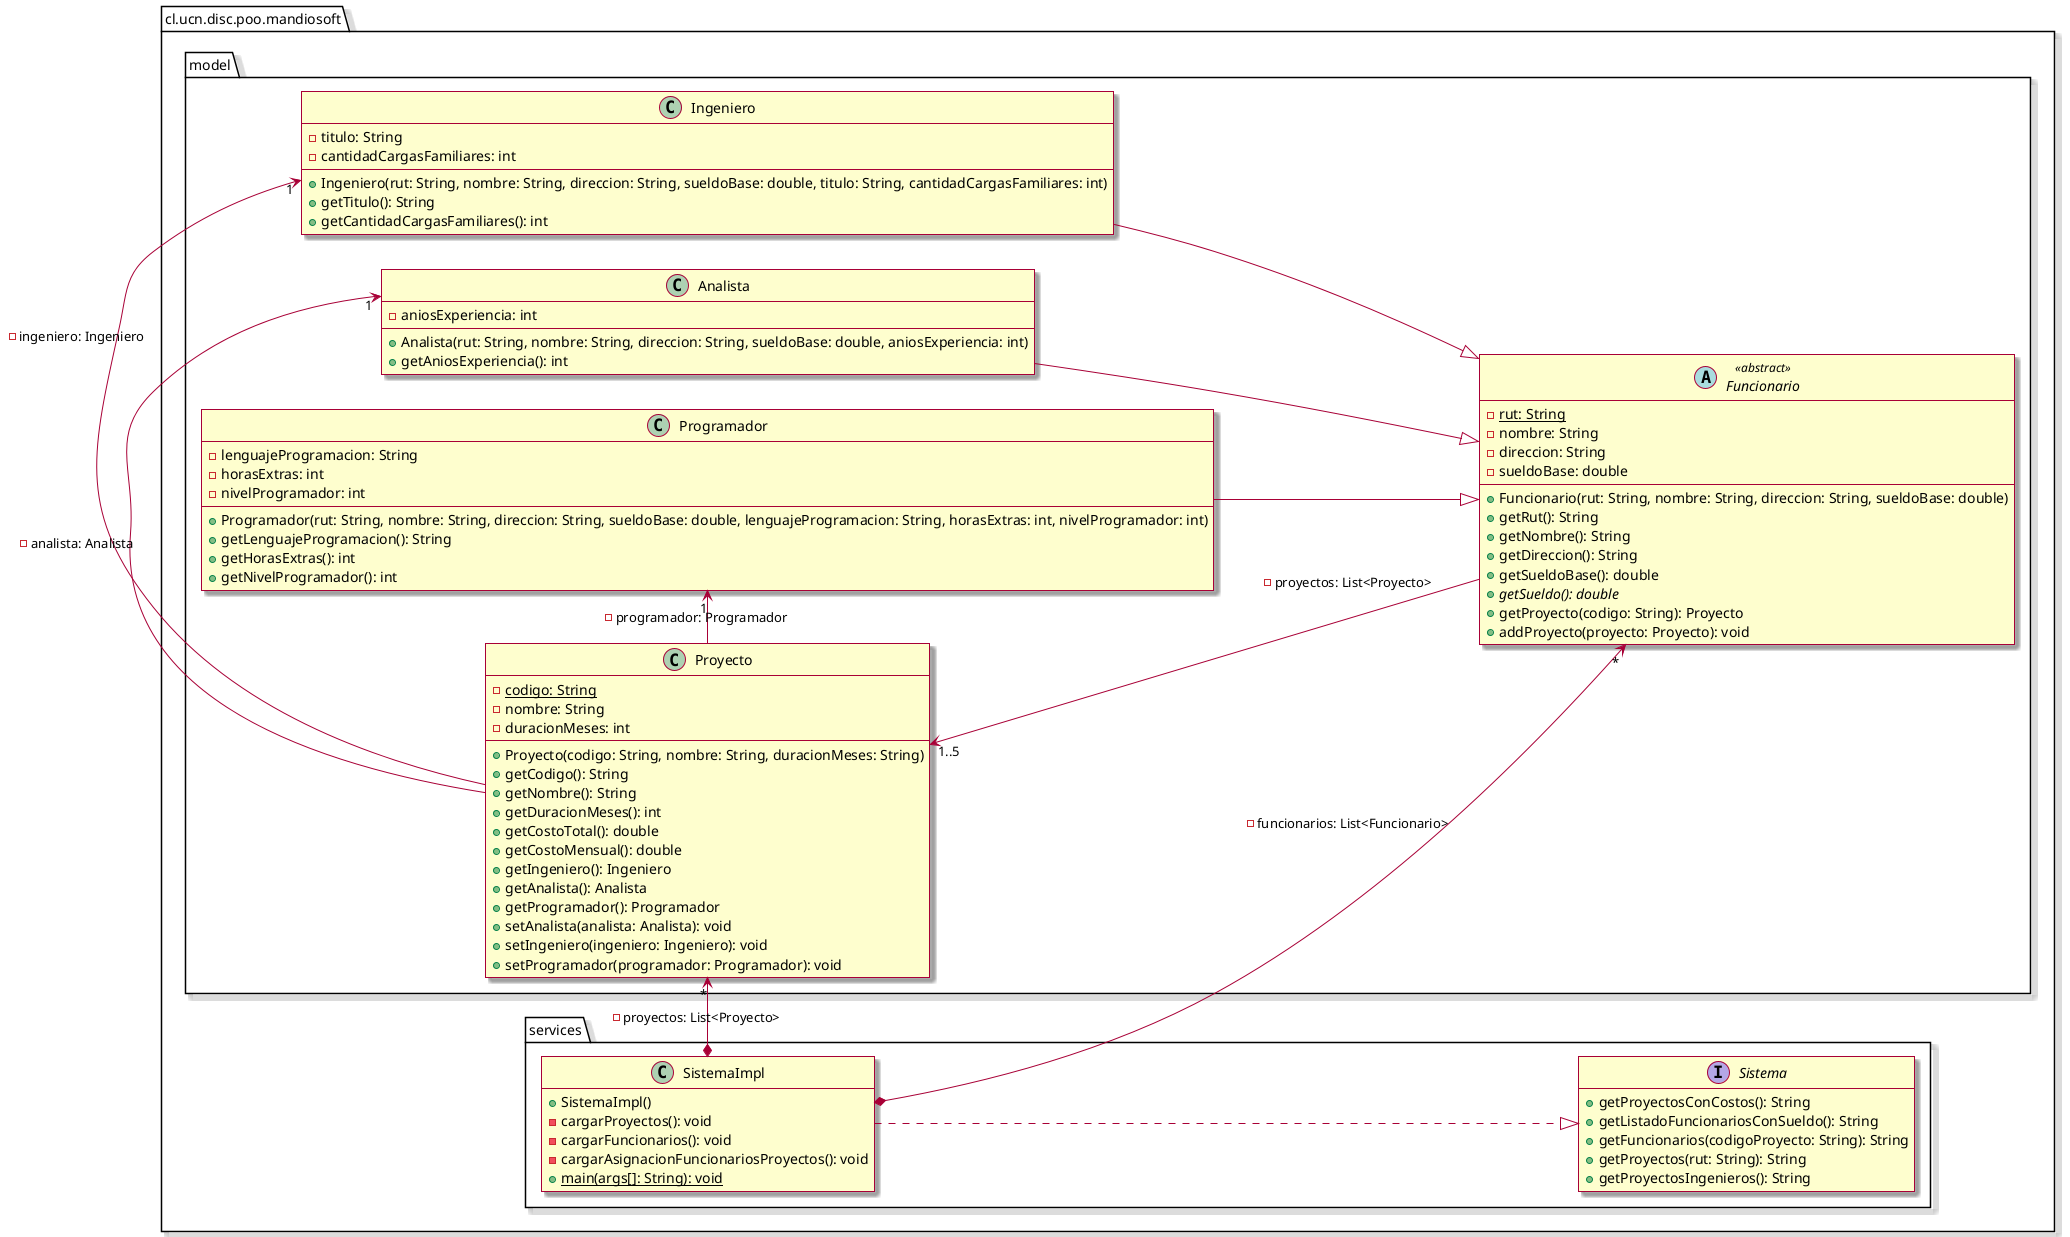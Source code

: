 @startuml
left to right direction
hide empty members
skin rose
!pragma useIntermediatePackages false

package cl.ucn.disc.poo.mandiosoft {

    package model {

        abstract class Funcionario <<abstract>> {
            - {static} rut: String
            - nombre: String
            - direccion: String
            - sueldoBase: double
            + Funcionario(rut: String, nombre: String, direccion: String, sueldoBase: double)
            + getRut(): String
            + getNombre(): String
            + getDireccion(): String
            + getSueldoBase(): double
            + {abstract} getSueldo(): double
            + getProyecto(codigo: String): Proyecto
            + addProyecto(proyecto: Proyecto): void
        }

        class Ingeniero {
            - titulo: String
            - cantidadCargasFamiliares: int
            + Ingeniero(rut: String, nombre: String, direccion: String, sueldoBase: double, titulo: String, cantidadCargasFamiliares: int)
            + getTitulo(): String
            + getCantidadCargasFamiliares(): int
        }
        Ingeniero --|> Funcionario

        class Analista {
            - aniosExperiencia: int
            + Analista(rut: String, nombre: String, direccion: String, sueldoBase: double, aniosExperiencia: int)
            + getAniosExperiencia(): int
        }
        Analista --|> Funcionario

        class Programador {
            - lenguajeProgramacion: String
            - horasExtras: int
            - nivelProgramador: int
            + Programador(rut: String, nombre: String, direccion: String, sueldoBase: double, lenguajeProgramacion: String, horasExtras: int, nivelProgramador: int)
            + getLenguajeProgramacion(): String
            + getHorasExtras(): int
            + getNivelProgramador(): int
        }
        Programador --|> Funcionario

        class Proyecto {
            - {static} codigo: String
            - nombre: String
            - duracionMeses: int
            + Proyecto(codigo: String, nombre: String, duracionMeses: String)
            + getCodigo(): String
            + getNombre(): String
            + getDuracionMeses(): int
            + getCostoTotal(): double
            + getCostoMensual(): double
            + getIngeniero(): Ingeniero
            + getAnalista(): Analista
            + getProgramador(): Programador
            + setAnalista(analista: Analista): void
            + setIngeniero(ingeniero: Ingeniero): void
            + setProgramador(programador: Programador): void
        }
        Proyecto -> "1" Ingeniero: - ingeniero: Ingeniero
        Proyecto -> "1" Analista: - analista: Analista
        Proyecto -> "1" Programador: - programador: Programador
        Proyecto "1..5" <-- Funcionario: - proyectos: List<Proyecto>
    }

    package services {

        interface Sistema {
            + getProyectosConCostos(): String
            + getListadoFuncionariosConSueldo(): String
            + getFuncionarios(codigoProyecto: String): String
            + getProyectos(rut: String): String
            + getProyectosIngenieros(): String
        }

        class SistemaImpl {
            + SistemaImpl()
            - cargarProyectos(): void
            - cargarFuncionarios(): void
            - cargarAsignacionFuncionariosProyectos(): void
            + {static} main(args[]: String): void
        }
        SistemaImpl ..|> Sistema
        SistemaImpl *-> "*" Funcionario: - funcionarios: List<Funcionario>
        SistemaImpl *-> "*" Proyecto: - proyectos: List<Proyecto>
    }

}


@enduml
